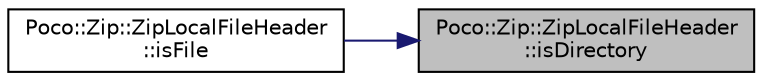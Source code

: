 digraph "Poco::Zip::ZipLocalFileHeader::isDirectory"
{
 // LATEX_PDF_SIZE
  edge [fontname="Helvetica",fontsize="10",labelfontname="Helvetica",labelfontsize="10"];
  node [fontname="Helvetica",fontsize="10",shape=record];
  rankdir="RL";
  Node1 [label="Poco::Zip::ZipLocalFileHeader\l::isDirectory",height=0.2,width=0.4,color="black", fillcolor="grey75", style="filled", fontcolor="black",tooltip=" "];
  Node1 -> Node2 [dir="back",color="midnightblue",fontsize="10",style="solid",fontname="Helvetica"];
  Node2 [label="Poco::Zip::ZipLocalFileHeader\l::isFile",height=0.2,width=0.4,color="black", fillcolor="white", style="filled",URL="$classPoco_1_1Zip_1_1ZipLocalFileHeader.html#ac3a29be99b9b795d912e6b9f30bcd32a",tooltip=" "];
}
